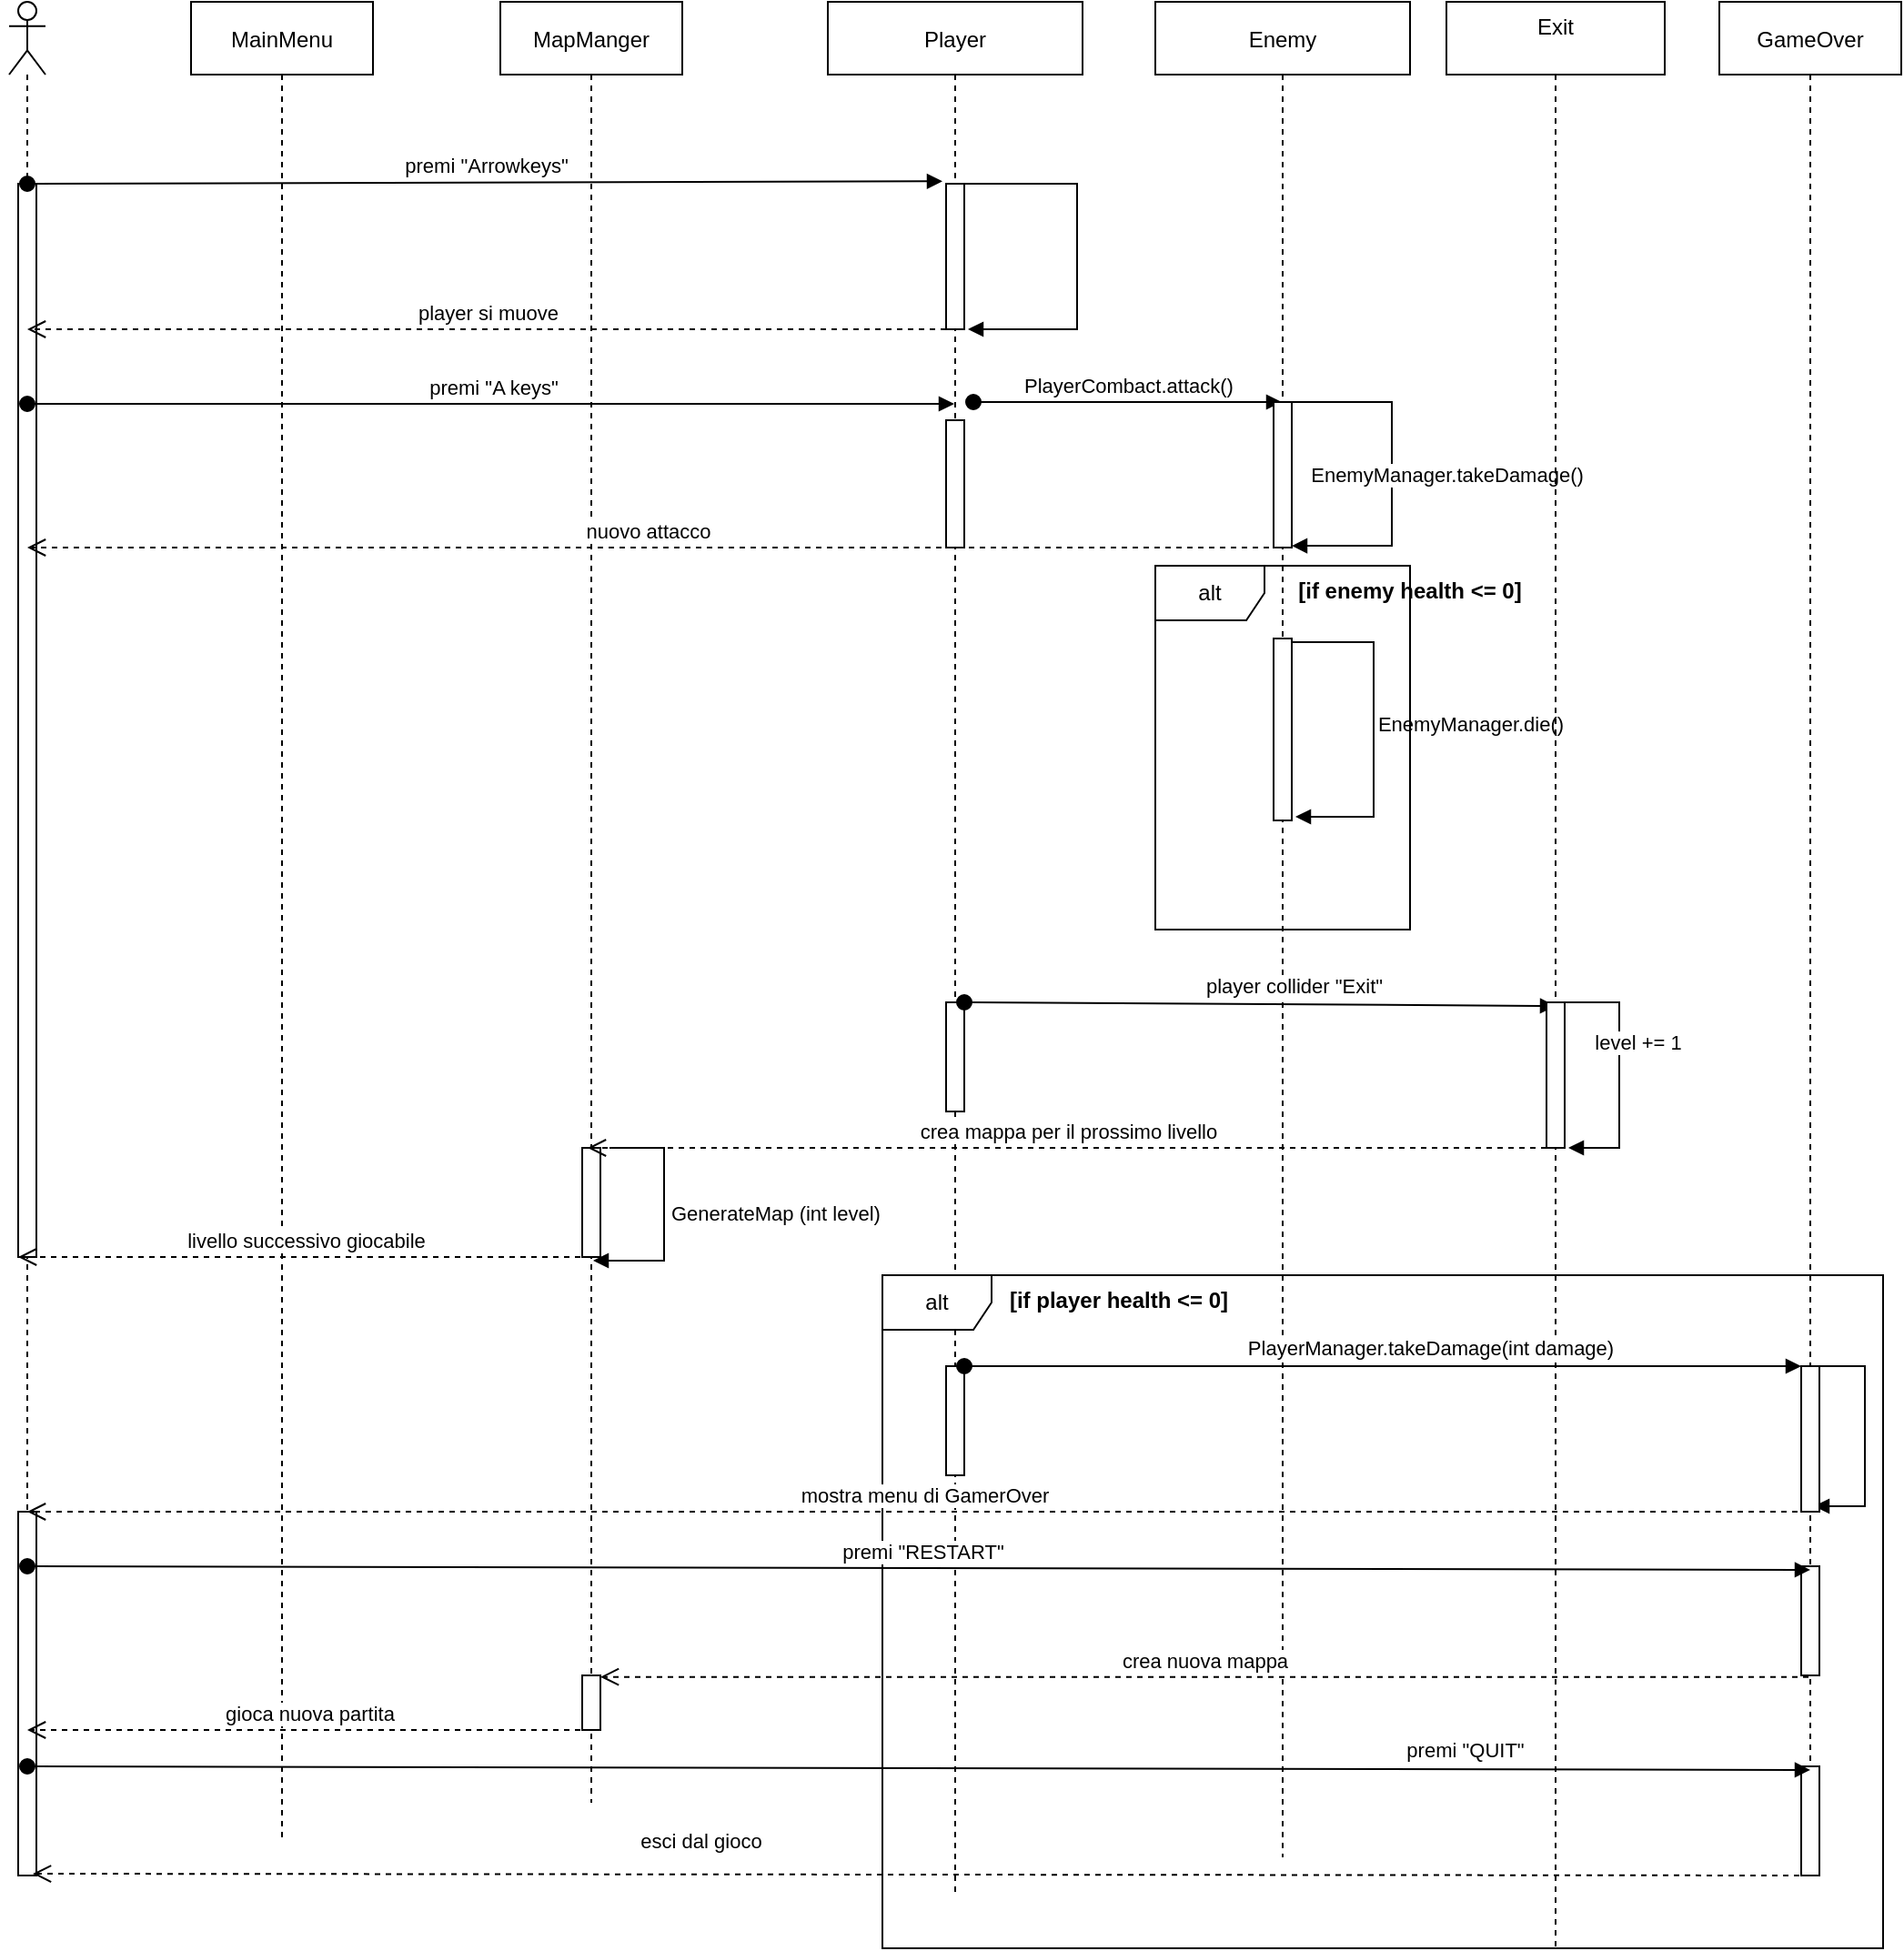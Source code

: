 <mxfile version="20.1.1" type="github">
  <diagram id="kgpKYQtTHZ0yAKxKKP6v" name="Page-1">
    <mxGraphModel dx="2368" dy="1232" grid="1" gridSize="10" guides="1" tooltips="1" connect="1" arrows="1" fold="1" page="1" pageScale="1" pageWidth="1169" pageHeight="827" math="0" shadow="0">
      <root>
        <mxCell id="0" />
        <mxCell id="1" parent="0" />
        <mxCell id="IHDmYLQubq7b0O7IPrWK-1" value="MainMenu" style="shape=umlLifeline;perimeter=lifelinePerimeter;container=1;collapsible=0;recursiveResize=0;rounded=0;shadow=0;strokeWidth=1;" vertex="1" parent="1">
          <mxGeometry x="160" y="60" width="100" height="1010" as="geometry" />
        </mxCell>
        <mxCell id="IHDmYLQubq7b0O7IPrWK-10" value="MapManger" style="shape=umlLifeline;perimeter=lifelinePerimeter;container=1;collapsible=0;recursiveResize=0;rounded=0;shadow=0;strokeWidth=1;" vertex="1" parent="1">
          <mxGeometry x="330" y="60" width="100" height="990" as="geometry" />
        </mxCell>
        <mxCell id="H7HSWciS5RbThtjPVSTO-12" value="" style="points=[];perimeter=orthogonalPerimeter;rounded=0;shadow=0;strokeWidth=1;" vertex="1" parent="IHDmYLQubq7b0O7IPrWK-10">
          <mxGeometry x="45" y="630" width="10" height="60" as="geometry" />
        </mxCell>
        <mxCell id="IHDmYLQubq7b0O7IPrWK-12" value="Player" style="shape=umlLifeline;perimeter=lifelinePerimeter;container=1;collapsible=0;recursiveResize=0;rounded=0;shadow=0;strokeWidth=1;" vertex="1" parent="1">
          <mxGeometry x="510" y="60" width="140" height="1040" as="geometry" />
        </mxCell>
        <mxCell id="IHDmYLQubq7b0O7IPrWK-11" value="" style="points=[];perimeter=orthogonalPerimeter;rounded=0;shadow=0;strokeWidth=1;" vertex="1" parent="IHDmYLQubq7b0O7IPrWK-12">
          <mxGeometry x="65" y="100" width="10" height="80" as="geometry" />
        </mxCell>
        <mxCell id="IHDmYLQubq7b0O7IPrWK-27" value="" style="points=[];perimeter=orthogonalPerimeter;rounded=0;shadow=0;strokeWidth=1;" vertex="1" parent="IHDmYLQubq7b0O7IPrWK-12">
          <mxGeometry x="65" y="230" width="10" height="70" as="geometry" />
        </mxCell>
        <mxCell id="IHDmYLQubq7b0O7IPrWK-30" value="&lt;div&gt;PlayerCombact.attack()&lt;/div&gt;" style="html=1;verticalAlign=bottom;startArrow=oval;startFill=1;endArrow=block;startSize=8;rounded=0;" edge="1" parent="IHDmYLQubq7b0O7IPrWK-12" target="IHDmYLQubq7b0O7IPrWK-13">
          <mxGeometry x="0.004" width="60" relative="1" as="geometry">
            <mxPoint x="80" y="220" as="sourcePoint" />
            <mxPoint x="170" y="220" as="targetPoint" />
            <mxPoint as="offset" />
          </mxGeometry>
        </mxCell>
        <mxCell id="H7HSWciS5RbThtjPVSTO-7" value="" style="points=[];perimeter=orthogonalPerimeter;rounded=0;shadow=0;strokeWidth=1;" vertex="1" parent="IHDmYLQubq7b0O7IPrWK-12">
          <mxGeometry x="65" y="550" width="10" height="60" as="geometry" />
        </mxCell>
        <mxCell id="H7HSWciS5RbThtjPVSTO-10" value="" style="edgeStyle=orthogonalEdgeStyle;html=1;align=left;spacingLeft=2;endArrow=block;rounded=0;labelBackgroundColor=default;labelBorderColor=none;" edge="1" parent="IHDmYLQubq7b0O7IPrWK-12">
          <mxGeometry relative="1" as="geometry">
            <mxPoint x="75" y="100" as="sourcePoint" />
            <Array as="points">
              <mxPoint x="137" y="100" />
              <mxPoint x="137" y="180" />
            </Array>
            <mxPoint x="77" y="180" as="targetPoint" />
          </mxGeometry>
        </mxCell>
        <mxCell id="IHDmYLQubq7b0O7IPrWK-13" value="Enemy" style="shape=umlLifeline;perimeter=lifelinePerimeter;container=1;collapsible=0;recursiveResize=0;rounded=0;shadow=0;strokeWidth=1;" vertex="1" parent="1">
          <mxGeometry x="690" y="60" width="140" height="1020" as="geometry" />
        </mxCell>
        <mxCell id="IHDmYLQubq7b0O7IPrWK-29" value="" style="points=[];perimeter=orthogonalPerimeter;rounded=0;shadow=0;strokeWidth=1;" vertex="1" parent="IHDmYLQubq7b0O7IPrWK-13">
          <mxGeometry x="65" y="220" width="10" height="80" as="geometry" />
        </mxCell>
        <mxCell id="IHDmYLQubq7b0O7IPrWK-31" value="" style="edgeStyle=orthogonalEdgeStyle;html=1;align=left;spacingLeft=2;endArrow=block;rounded=0;labelBackgroundColor=default;labelBorderColor=none;entryX=1.2;entryY=0.98;entryDx=0;entryDy=0;entryPerimeter=0;exitX=0.8;exitY=0.02;exitDx=0;exitDy=0;exitPerimeter=0;" edge="1" parent="IHDmYLQubq7b0O7IPrWK-13" source="IHDmYLQubq7b0O7IPrWK-36" target="IHDmYLQubq7b0O7IPrWK-36">
          <mxGeometry relative="1" as="geometry">
            <mxPoint x="65" y="360" as="sourcePoint" />
            <Array as="points">
              <mxPoint x="120" y="352" />
              <mxPoint x="120" y="448" />
            </Array>
            <mxPoint x="67" y="440" as="targetPoint" />
          </mxGeometry>
        </mxCell>
        <mxCell id="IHDmYLQubq7b0O7IPrWK-32" value="EnemyManager.die()" style="edgeLabel;html=1;align=center;verticalAlign=middle;resizable=0;points=[];" vertex="1" connectable="0" parent="IHDmYLQubq7b0O7IPrWK-31">
          <mxGeometry x="-0.185" y="3" relative="1" as="geometry">
            <mxPoint x="50" y="16" as="offset" />
          </mxGeometry>
        </mxCell>
        <mxCell id="IHDmYLQubq7b0O7IPrWK-36" value="" style="points=[];perimeter=orthogonalPerimeter;rounded=0;shadow=0;strokeWidth=1;" vertex="1" parent="IHDmYLQubq7b0O7IPrWK-13">
          <mxGeometry x="65" y="350" width="10" height="100" as="geometry" />
        </mxCell>
        <mxCell id="IHDmYLQubq7b0O7IPrWK-37" value="" style="edgeStyle=orthogonalEdgeStyle;html=1;align=left;spacingLeft=2;endArrow=block;rounded=0;labelBackgroundColor=default;labelBorderColor=none;entryX=1;entryY=0.988;entryDx=0;entryDy=0;entryPerimeter=0;exitX=0.8;exitY=0;exitDx=0;exitDy=0;exitPerimeter=0;" edge="1" parent="IHDmYLQubq7b0O7IPrWK-13" source="IHDmYLQubq7b0O7IPrWK-29" target="IHDmYLQubq7b0O7IPrWK-29">
          <mxGeometry relative="1" as="geometry">
            <mxPoint x="-170" y="230" as="sourcePoint" />
            <Array as="points">
              <mxPoint x="130" y="220" />
              <mxPoint x="130" y="299" />
            </Array>
            <mxPoint x="-168" y="310" as="targetPoint" />
          </mxGeometry>
        </mxCell>
        <mxCell id="IHDmYLQubq7b0O7IPrWK-38" value="EnemyManager.takeDamage()" style="edgeLabel;html=1;align=center;verticalAlign=middle;resizable=0;points=[];" vertex="1" connectable="0" parent="IHDmYLQubq7b0O7IPrWK-37">
          <mxGeometry x="-0.185" y="3" relative="1" as="geometry">
            <mxPoint x="27" y="19" as="offset" />
          </mxGeometry>
        </mxCell>
        <mxCell id="H7HSWciS5RbThtjPVSTO-1" value="&lt;div&gt;alt&lt;/div&gt;" style="shape=umlFrame;whiteSpace=wrap;html=1;direction=east;" vertex="1" parent="IHDmYLQubq7b0O7IPrWK-13">
          <mxGeometry y="310" width="140" height="200" as="geometry" />
        </mxCell>
        <mxCell id="H7HSWciS5RbThtjPVSTO-9" value="player collider &quot;Exit&quot;" style="html=1;verticalAlign=bottom;startArrow=oval;startFill=1;endArrow=block;startSize=8;rounded=0;entryX=0.5;entryY=0.025;entryDx=0;entryDy=0;entryPerimeter=0;" edge="1" parent="IHDmYLQubq7b0O7IPrWK-13" target="H7HSWciS5RbThtjPVSTO-8">
          <mxGeometry x="0.111" y="1" width="60" relative="1" as="geometry">
            <mxPoint x="-105" y="550" as="sourcePoint" />
            <mxPoint x="404.5" y="550" as="targetPoint" />
            <mxPoint as="offset" />
          </mxGeometry>
        </mxCell>
        <mxCell id="IHDmYLQubq7b0O7IPrWK-14" value="" style="shape=umlLifeline;participant=umlActor;perimeter=lifelinePerimeter;whiteSpace=wrap;html=1;container=1;collapsible=0;recursiveResize=0;verticalAlign=top;spacingTop=36;outlineConnect=0;" vertex="1" parent="1">
          <mxGeometry x="60" y="60" width="20" height="1030" as="geometry" />
        </mxCell>
        <mxCell id="IHDmYLQubq7b0O7IPrWK-15" value="" style="points=[];perimeter=orthogonalPerimeter;rounded=0;shadow=0;strokeWidth=1;" vertex="1" parent="IHDmYLQubq7b0O7IPrWK-14">
          <mxGeometry x="5" y="100" width="10" height="590" as="geometry" />
        </mxCell>
        <mxCell id="H7HSWciS5RbThtjPVSTO-17" value="livello successivo giocabile" style="html=1;verticalAlign=bottom;endArrow=open;dashed=1;endSize=8;rounded=0;entryX=0.3;entryY=0;entryDx=0;entryDy=0;entryPerimeter=0;" edge="1" parent="IHDmYLQubq7b0O7IPrWK-14">
          <mxGeometry relative="1" as="geometry">
            <mxPoint x="320" y="690" as="sourcePoint" />
            <mxPoint x="5" y="690" as="targetPoint" />
          </mxGeometry>
        </mxCell>
        <mxCell id="H7HSWciS5RbThtjPVSTO-32" value="" style="points=[];perimeter=orthogonalPerimeter;rounded=0;shadow=0;strokeWidth=1;" vertex="1" parent="IHDmYLQubq7b0O7IPrWK-14">
          <mxGeometry x="5" y="830" width="10" height="200" as="geometry" />
        </mxCell>
        <mxCell id="IHDmYLQubq7b0O7IPrWK-20" value="Exit&#xa;" style="shape=umlLifeline;perimeter=lifelinePerimeter;container=1;collapsible=0;recursiveResize=0;rounded=0;shadow=0;strokeWidth=1;" vertex="1" parent="1">
          <mxGeometry x="850" y="60" width="120" height="1070" as="geometry" />
        </mxCell>
        <mxCell id="H7HSWciS5RbThtjPVSTO-8" value="" style="points=[];perimeter=orthogonalPerimeter;rounded=0;shadow=0;strokeWidth=1;" vertex="1" parent="IHDmYLQubq7b0O7IPrWK-20">
          <mxGeometry x="55" y="550" width="10" height="80" as="geometry" />
        </mxCell>
        <mxCell id="H7HSWciS5RbThtjPVSTO-19" value="&lt;div&gt;alt&lt;/div&gt;" style="shape=umlFrame;whiteSpace=wrap;html=1;direction=east;" vertex="1" parent="IHDmYLQubq7b0O7IPrWK-20">
          <mxGeometry x="-310" y="700" width="550" height="370" as="geometry" />
        </mxCell>
        <mxCell id="IHDmYLQubq7b0O7IPrWK-39" value="[if enemy health &lt;= 0]" style="text;align=center;fontStyle=1;verticalAlign=middle;spacingLeft=3;spacingRight=3;strokeColor=none;rotatable=0;points=[[0,0.5],[1,0.5]];portConstraint=eastwest;" vertex="1" parent="IHDmYLQubq7b0O7IPrWK-20">
          <mxGeometry x="-60" y="310" width="80" height="26" as="geometry" />
        </mxCell>
        <mxCell id="H7HSWciS5RbThtjPVSTO-22" value="[if player health &lt;= 0]" style="text;align=center;fontStyle=1;verticalAlign=middle;spacingLeft=3;spacingRight=3;strokeColor=none;rotatable=0;points=[[0,0.5],[1,0.5]];portConstraint=eastwest;" vertex="1" parent="IHDmYLQubq7b0O7IPrWK-20">
          <mxGeometry x="-220" y="700" width="80" height="26" as="geometry" />
        </mxCell>
        <mxCell id="H7HSWciS5RbThtjPVSTO-23" value="" style="points=[];perimeter=orthogonalPerimeter;rounded=0;shadow=0;strokeWidth=1;" vertex="1" parent="IHDmYLQubq7b0O7IPrWK-20">
          <mxGeometry x="-275" y="750" width="10" height="60" as="geometry" />
        </mxCell>
        <mxCell id="IHDmYLQubq7b0O7IPrWK-22" value="" style="edgeStyle=orthogonalEdgeStyle;html=1;align=left;spacingLeft=2;endArrow=block;rounded=0;labelBackgroundColor=default;labelBorderColor=none;" edge="1" parent="IHDmYLQubq7b0O7IPrWK-20">
          <mxGeometry relative="1" as="geometry">
            <mxPoint x="65" y="550" as="sourcePoint" />
            <Array as="points">
              <mxPoint x="95" y="550" />
              <mxPoint x="95" y="630" />
            </Array>
            <mxPoint x="67" y="630" as="targetPoint" />
          </mxGeometry>
        </mxCell>
        <mxCell id="H7HSWciS5RbThtjPVSTO-11" value="level += 1" style="edgeLabel;html=1;align=center;verticalAlign=middle;resizable=0;points=[];" vertex="1" connectable="0" parent="IHDmYLQubq7b0O7IPrWK-22">
          <mxGeometry x="-0.246" y="1" relative="1" as="geometry">
            <mxPoint x="9" as="offset" />
          </mxGeometry>
        </mxCell>
        <mxCell id="H7HSWciS5RbThtjPVSTO-24" value="PlayerManager.takeDamage(int damage)" style="html=1;verticalAlign=bottom;startArrow=oval;startFill=1;endArrow=block;startSize=8;rounded=0;entryX=0;entryY=0;entryDx=0;entryDy=0;entryPerimeter=0;" edge="1" parent="IHDmYLQubq7b0O7IPrWK-20" target="H7HSWciS5RbThtjPVSTO-25">
          <mxGeometry x="0.111" y="1" width="60" relative="1" as="geometry">
            <mxPoint x="-265" y="750" as="sourcePoint" />
            <mxPoint x="60" y="752" as="targetPoint" />
            <mxPoint as="offset" />
          </mxGeometry>
        </mxCell>
        <mxCell id="H7HSWciS5RbThtjPVSTO-26" value="" style="edgeStyle=orthogonalEdgeStyle;html=1;align=left;spacingLeft=2;endArrow=block;rounded=0;labelBackgroundColor=default;labelBorderColor=none;" edge="1" parent="IHDmYLQubq7b0O7IPrWK-20">
          <mxGeometry relative="1" as="geometry">
            <mxPoint x="200" y="767" as="sourcePoint" />
            <Array as="points">
              <mxPoint x="200" y="750" />
              <mxPoint x="230" y="750" />
              <mxPoint x="230" y="827" />
            </Array>
            <mxPoint x="202" y="827" as="targetPoint" />
          </mxGeometry>
        </mxCell>
        <mxCell id="H7HSWciS5RbThtjPVSTO-28" value="&lt;div&gt;mostra menu di GamerOver&lt;/div&gt;" style="html=1;verticalAlign=bottom;endArrow=open;dashed=1;endSize=8;rounded=0;" edge="1" parent="IHDmYLQubq7b0O7IPrWK-20" target="IHDmYLQubq7b0O7IPrWK-14">
          <mxGeometry relative="1" as="geometry">
            <mxPoint x="205" y="830" as="sourcePoint" />
            <mxPoint x="-110" y="830" as="targetPoint" />
          </mxGeometry>
        </mxCell>
        <mxCell id="H7HSWciS5RbThtjPVSTO-41" value="esci dal gioco" style="html=1;verticalAlign=bottom;endArrow=open;dashed=1;endSize=8;rounded=0;entryX=0.8;entryY=0.995;entryDx=0;entryDy=0;entryPerimeter=0;" edge="1" parent="IHDmYLQubq7b0O7IPrWK-20" target="H7HSWciS5RbThtjPVSTO-32">
          <mxGeometry x="0.249" y="-9" relative="1" as="geometry">
            <mxPoint x="200" y="1030" as="sourcePoint" />
            <mxPoint x="-110" y="1030" as="targetPoint" />
            <mxPoint as="offset" />
          </mxGeometry>
        </mxCell>
        <mxCell id="IHDmYLQubq7b0O7IPrWK-21" value="GameOver" style="shape=umlLifeline;perimeter=lifelinePerimeter;container=1;collapsible=0;recursiveResize=0;rounded=0;shadow=0;strokeWidth=1;" vertex="1" parent="1">
          <mxGeometry x="1000" y="60" width="100" height="1030" as="geometry" />
        </mxCell>
        <mxCell id="H7HSWciS5RbThtjPVSTO-25" value="" style="points=[];perimeter=orthogonalPerimeter;rounded=0;shadow=0;strokeWidth=1;" vertex="1" parent="IHDmYLQubq7b0O7IPrWK-21">
          <mxGeometry x="45" y="750" width="10" height="80" as="geometry" />
        </mxCell>
        <mxCell id="H7HSWciS5RbThtjPVSTO-37" value="" style="points=[];perimeter=orthogonalPerimeter;rounded=0;shadow=0;strokeWidth=1;" vertex="1" parent="IHDmYLQubq7b0O7IPrWK-21">
          <mxGeometry x="45" y="860" width="10" height="60" as="geometry" />
        </mxCell>
        <mxCell id="H7HSWciS5RbThtjPVSTO-40" value="" style="points=[];perimeter=orthogonalPerimeter;rounded=0;shadow=0;strokeWidth=1;" vertex="1" parent="IHDmYLQubq7b0O7IPrWK-21">
          <mxGeometry x="45" y="970" width="10" height="60" as="geometry" />
        </mxCell>
        <mxCell id="IHDmYLQubq7b0O7IPrWK-3" value="premi &quot;Arrowkeys&quot;" style="html=1;verticalAlign=bottom;startArrow=oval;startFill=1;endArrow=block;startSize=8;rounded=0;entryX=-0.2;entryY=-0.017;entryDx=0;entryDy=0;entryPerimeter=0;" edge="1" parent="1" target="IHDmYLQubq7b0O7IPrWK-11">
          <mxGeometry x="0.004" width="60" relative="1" as="geometry">
            <mxPoint x="70" y="160" as="sourcePoint" />
            <mxPoint x="247" y="180.06" as="targetPoint" />
            <mxPoint as="offset" />
          </mxGeometry>
        </mxCell>
        <mxCell id="IHDmYLQubq7b0O7IPrWK-23" value="player si muove" style="html=1;verticalAlign=bottom;endArrow=open;dashed=1;endSize=8;rounded=0;" edge="1" parent="1" source="IHDmYLQubq7b0O7IPrWK-11">
          <mxGeometry relative="1" as="geometry">
            <mxPoint x="390" y="220" as="sourcePoint" />
            <mxPoint x="70" y="240" as="targetPoint" />
          </mxGeometry>
        </mxCell>
        <mxCell id="IHDmYLQubq7b0O7IPrWK-28" value="&lt;div&gt;premi &quot;A keys&quot;&lt;/div&gt;" style="html=1;verticalAlign=bottom;startArrow=oval;startFill=1;endArrow=block;startSize=8;rounded=0;" edge="1" parent="1" target="IHDmYLQubq7b0O7IPrWK-12">
          <mxGeometry x="0.004" width="60" relative="1" as="geometry">
            <mxPoint x="70" y="281" as="sourcePoint" />
            <mxPoint x="373" y="280" as="targetPoint" />
            <mxPoint as="offset" />
          </mxGeometry>
        </mxCell>
        <mxCell id="IHDmYLQubq7b0O7IPrWK-33" value="nuovo attacco" style="html=1;verticalAlign=bottom;endArrow=open;dashed=1;endSize=8;rounded=0;exitX=-0.25;exitY=1;exitDx=0;exitDy=0;exitPerimeter=0;" edge="1" parent="1" source="IHDmYLQubq7b0O7IPrWK-29" target="IHDmYLQubq7b0O7IPrWK-14">
          <mxGeometry relative="1" as="geometry">
            <mxPoint x="682.5" y="380.9" as="sourcePoint" />
            <mxPoint x="570" y="380" as="targetPoint" />
          </mxGeometry>
        </mxCell>
        <mxCell id="H7HSWciS5RbThtjPVSTO-13" value="crea mappa per il prossimo livello" style="html=1;verticalAlign=bottom;endArrow=open;dashed=1;endSize=8;rounded=0;entryX=0.3;entryY=0;entryDx=0;entryDy=0;entryPerimeter=0;" edge="1" parent="1" source="H7HSWciS5RbThtjPVSTO-8" target="H7HSWciS5RbThtjPVSTO-12">
          <mxGeometry relative="1" as="geometry">
            <mxPoint x="893" y="690" as="sourcePoint" />
            <mxPoint x="390" y="690" as="targetPoint" />
          </mxGeometry>
        </mxCell>
        <mxCell id="H7HSWciS5RbThtjPVSTO-14" value="GenerateMap (int level)" style="edgeStyle=orthogonalEdgeStyle;html=1;align=left;spacingLeft=2;endArrow=block;rounded=0;labelBackgroundColor=default;labelBorderColor=none;entryX=0.51;entryY=0.865;entryDx=0;entryDy=0;entryPerimeter=0;" edge="1" parent="1">
          <mxGeometry relative="1" as="geometry">
            <mxPoint x="390" y="690" as="sourcePoint" />
            <Array as="points">
              <mxPoint x="420" y="690" />
              <mxPoint x="420" y="752" />
            </Array>
            <mxPoint x="381" y="752" as="targetPoint" />
          </mxGeometry>
        </mxCell>
        <mxCell id="H7HSWciS5RbThtjPVSTO-34" value="premi &quot;RESTART&quot;" style="html=1;verticalAlign=bottom;startArrow=oval;startFill=1;endArrow=block;startSize=8;rounded=0;entryX=0.5;entryY=0.033;entryDx=0;entryDy=0;entryPerimeter=0;" edge="1" parent="1" target="H7HSWciS5RbThtjPVSTO-37">
          <mxGeometry x="0.004" width="60" relative="1" as="geometry">
            <mxPoint x="70" y="920" as="sourcePoint" />
            <mxPoint x="380" y="920" as="targetPoint" />
            <mxPoint as="offset" />
          </mxGeometry>
        </mxCell>
        <mxCell id="H7HSWciS5RbThtjPVSTO-33" value="" style="points=[];perimeter=orthogonalPerimeter;rounded=0;shadow=0;strokeWidth=1;" vertex="1" parent="1">
          <mxGeometry x="375" y="980" width="10" height="30" as="geometry" />
        </mxCell>
        <mxCell id="H7HSWciS5RbThtjPVSTO-35" value="&lt;div&gt;crea nuova mappa&lt;/div&gt;" style="html=1;verticalAlign=bottom;endArrow=open;dashed=1;endSize=8;rounded=0;exitX=0.49;exitY=0.894;exitDx=0;exitDy=0;exitPerimeter=0;" edge="1" parent="1" source="IHDmYLQubq7b0O7IPrWK-21" target="H7HSWciS5RbThtjPVSTO-33">
          <mxGeometry relative="1" as="geometry">
            <mxPoint x="1062.5" y="980" as="sourcePoint" />
            <mxPoint x="757.5" y="980" as="targetPoint" />
          </mxGeometry>
        </mxCell>
        <mxCell id="H7HSWciS5RbThtjPVSTO-38" value="gioca nuova partita" style="html=1;verticalAlign=bottom;endArrow=open;dashed=1;endSize=8;rounded=0;" edge="1" parent="1">
          <mxGeometry relative="1" as="geometry">
            <mxPoint x="380" y="1010" as="sourcePoint" />
            <mxPoint x="70" y="1010.0" as="targetPoint" />
          </mxGeometry>
        </mxCell>
        <mxCell id="H7HSWciS5RbThtjPVSTO-39" value="premi &quot;QUIT&quot;" style="html=1;verticalAlign=bottom;startArrow=oval;startFill=1;endArrow=block;startSize=8;rounded=0;entryX=0.5;entryY=0.033;entryDx=0;entryDy=0;entryPerimeter=0;" edge="1" parent="1">
          <mxGeometry x="0.612" y="2" width="60" relative="1" as="geometry">
            <mxPoint x="70" y="1030" as="sourcePoint" />
            <mxPoint x="1050" y="1031.98" as="targetPoint" />
            <mxPoint as="offset" />
          </mxGeometry>
        </mxCell>
      </root>
    </mxGraphModel>
  </diagram>
</mxfile>
